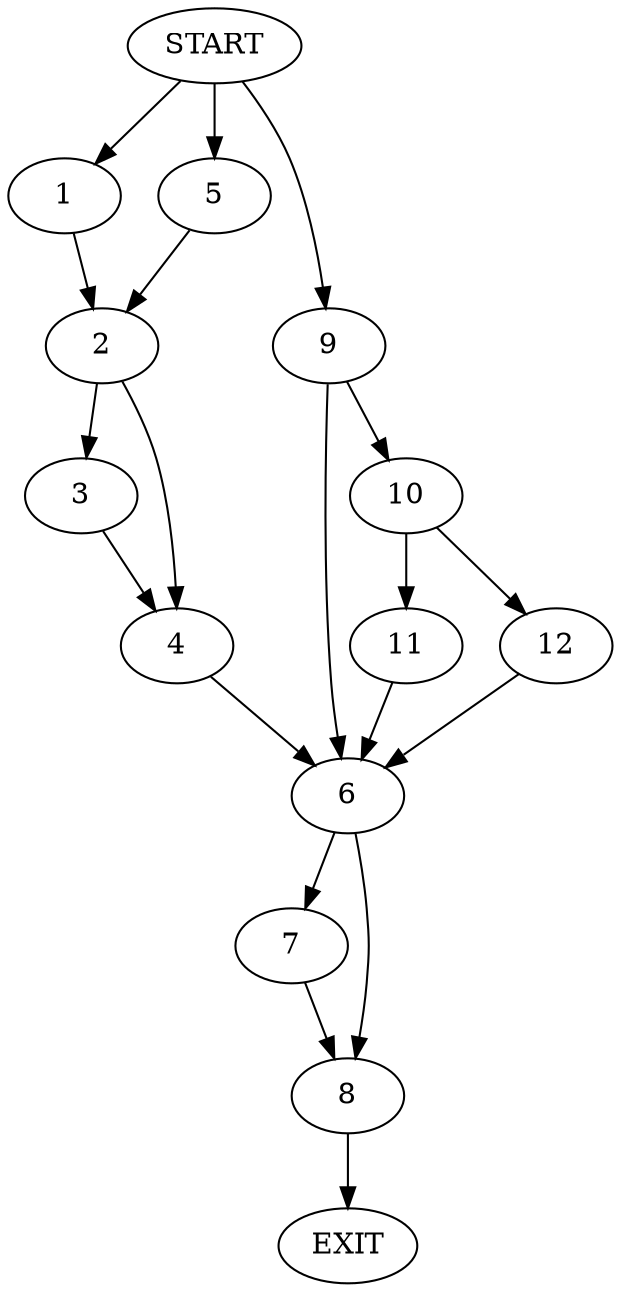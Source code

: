 digraph {
0 [label="START"]
13 [label="EXIT"]
0 -> 1
1 -> 2
2 -> 3
2 -> 4
0 -> 5
5 -> 2
4 -> 6
3 -> 4
6 -> 7
6 -> 8
0 -> 9
9 -> 10
9 -> 6
10 -> 11
10 -> 12
11 -> 6
12 -> 6
8 -> 13
7 -> 8
}

